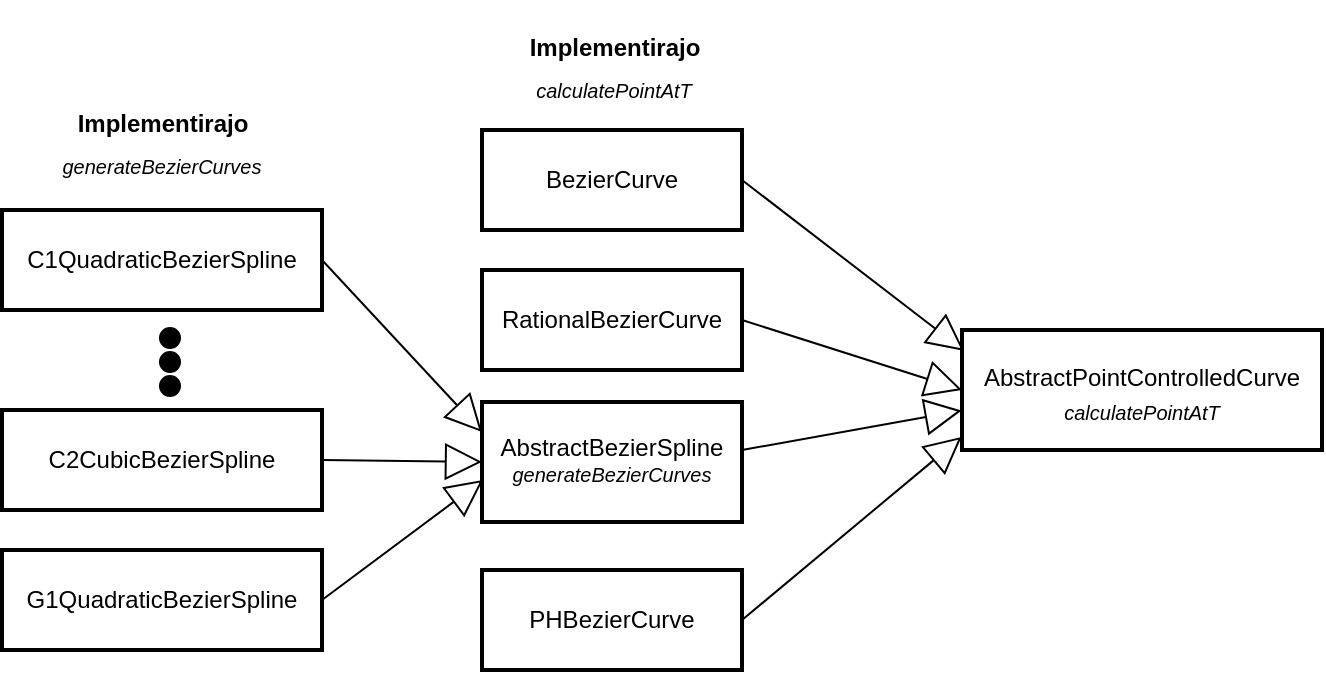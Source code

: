 <mxfile version="24.7.13">
  <diagram name="Page-1" id="CvhjbtxJpAnkuYpp8DQP">
    <mxGraphModel dx="1766" dy="1551" grid="1" gridSize="10" guides="1" tooltips="1" connect="1" arrows="1" fold="1" page="1" pageScale="1" pageWidth="827" pageHeight="583" math="0" shadow="0">
      <root>
        <mxCell id="0" />
        <mxCell id="1" parent="0" />
        <mxCell id="L792V39x15litVdkWeOh-18" value="BezierCurve" style="whiteSpace=wrap;strokeWidth=2;verticalAlign=middle;" parent="1" vertex="1">
          <mxGeometry x="-490" y="-500" width="130" height="50" as="geometry" />
        </mxCell>
        <mxCell id="L792V39x15litVdkWeOh-23" value="AbstractPointControlledCurve&#xa;" style="strokeWidth=2;textShadow=0;fontStyle=0" parent="1" vertex="1">
          <mxGeometry x="-250" y="-400" width="180" height="60" as="geometry" />
        </mxCell>
        <mxCell id="wIcexeNxMYov8hJtN3G0-4" value="RationalBezierCurve" style="whiteSpace=wrap;strokeWidth=2;verticalAlign=middle;" vertex="1" parent="1">
          <mxGeometry x="-490" y="-430" width="130" height="50" as="geometry" />
        </mxCell>
        <mxCell id="wIcexeNxMYov8hJtN3G0-5" value="PHBezierCurve" style="whiteSpace=wrap;strokeWidth=2;verticalAlign=middle;" vertex="1" parent="1">
          <mxGeometry x="-490" y="-280" width="130" height="50" as="geometry" />
        </mxCell>
        <mxCell id="wIcexeNxMYov8hJtN3G0-6" value="AbstractBezierSpline&#xa;" style="whiteSpace=wrap;strokeWidth=2;verticalAlign=middle;" vertex="1" parent="1">
          <mxGeometry x="-490" y="-364" width="130" height="60" as="geometry" />
        </mxCell>
        <mxCell id="wIcexeNxMYov8hJtN3G0-12" value="" style="endArrow=block;endSize=16;endFill=0;html=1;rounded=0;entryX=0.006;entryY=0.174;entryDx=0;entryDy=0;exitX=1;exitY=0.5;exitDx=0;exitDy=0;entryPerimeter=0;" edge="1" parent="1" source="L792V39x15litVdkWeOh-18" target="L792V39x15litVdkWeOh-23">
          <mxGeometry width="160" relative="1" as="geometry">
            <mxPoint x="-460" y="-420" as="sourcePoint" />
            <mxPoint x="-300" y="-420" as="targetPoint" />
          </mxGeometry>
        </mxCell>
        <mxCell id="wIcexeNxMYov8hJtN3G0-13" value="" style="endArrow=block;endSize=16;endFill=0;html=1;rounded=0;entryX=0;entryY=0.5;entryDx=0;entryDy=0;exitX=1;exitY=0.5;exitDx=0;exitDy=0;" edge="1" parent="1" source="wIcexeNxMYov8hJtN3G0-4" target="L792V39x15litVdkWeOh-23">
          <mxGeometry width="160" relative="1" as="geometry">
            <mxPoint x="-350" y="-380" as="sourcePoint" />
            <mxPoint x="-240" y="-283" as="targetPoint" />
          </mxGeometry>
        </mxCell>
        <mxCell id="wIcexeNxMYov8hJtN3G0-14" value="" style="endArrow=block;endSize=16;endFill=0;html=1;rounded=0;entryX=-0.001;entryY=0.671;entryDx=0;entryDy=0;exitX=1;exitY=0.5;exitDx=0;exitDy=0;entryPerimeter=0;" edge="1" parent="1" target="L792V39x15litVdkWeOh-23">
          <mxGeometry width="160" relative="1" as="geometry">
            <mxPoint x="-360" y="-340" as="sourcePoint" />
            <mxPoint x="-250" y="-243" as="targetPoint" />
          </mxGeometry>
        </mxCell>
        <mxCell id="wIcexeNxMYov8hJtN3G0-15" value="" style="endArrow=block;endSize=16;endFill=0;html=1;rounded=0;exitX=1;exitY=0.5;exitDx=0;exitDy=0;entryX=-0.001;entryY=0.891;entryDx=0;entryDy=0;entryPerimeter=0;" edge="1" parent="1" source="wIcexeNxMYov8hJtN3G0-5" target="L792V39x15litVdkWeOh-23">
          <mxGeometry width="160" relative="1" as="geometry">
            <mxPoint x="-330" y="-310" as="sourcePoint" />
            <mxPoint x="-260" y="-330" as="targetPoint" />
          </mxGeometry>
        </mxCell>
        <mxCell id="wIcexeNxMYov8hJtN3G0-16" value="C1QuadraticBezierSpline" style="whiteSpace=wrap;strokeWidth=2;verticalAlign=middle;" vertex="1" parent="1">
          <mxGeometry x="-730" y="-460" width="160" height="50" as="geometry" />
        </mxCell>
        <mxCell id="wIcexeNxMYov8hJtN3G0-17" value="C2CubicBezierSpline" style="whiteSpace=wrap;strokeWidth=2;verticalAlign=middle;" vertex="1" parent="1">
          <mxGeometry x="-730" y="-360" width="160" height="50" as="geometry" />
        </mxCell>
        <mxCell id="wIcexeNxMYov8hJtN3G0-18" value="G1QuadraticBezierSpline" style="whiteSpace=wrap;strokeWidth=2;verticalAlign=middle;" vertex="1" parent="1">
          <mxGeometry x="-730" y="-290" width="160" height="50" as="geometry" />
        </mxCell>
        <mxCell id="wIcexeNxMYov8hJtN3G0-19" value="" style="endArrow=block;endSize=16;endFill=0;html=1;rounded=0;entryX=0;entryY=0.25;entryDx=0;entryDy=0;exitX=1;exitY=0.5;exitDx=0;exitDy=0;" edge="1" parent="1" source="wIcexeNxMYov8hJtN3G0-16" target="wIcexeNxMYov8hJtN3G0-6">
          <mxGeometry width="160" relative="1" as="geometry">
            <mxPoint x="-580" y="-474" as="sourcePoint" />
            <mxPoint x="-469" y="-380" as="targetPoint" />
          </mxGeometry>
        </mxCell>
        <mxCell id="wIcexeNxMYov8hJtN3G0-20" value="" style="endArrow=block;endSize=16;endFill=0;html=1;rounded=0;entryX=0;entryY=0.5;entryDx=0;entryDy=0;exitX=1;exitY=0.5;exitDx=0;exitDy=0;" edge="1" parent="1" source="wIcexeNxMYov8hJtN3G0-17" target="wIcexeNxMYov8hJtN3G0-6">
          <mxGeometry width="160" relative="1" as="geometry">
            <mxPoint x="-580" y="-340" as="sourcePoint" />
            <mxPoint x="-500" y="-273" as="targetPoint" />
          </mxGeometry>
        </mxCell>
        <mxCell id="wIcexeNxMYov8hJtN3G0-21" value="" style="endArrow=block;endSize=16;endFill=0;html=1;rounded=0;entryX=0.004;entryY=0.65;entryDx=0;entryDy=0;exitX=1;exitY=0.5;exitDx=0;exitDy=0;entryPerimeter=0;" edge="1" parent="1" source="wIcexeNxMYov8hJtN3G0-18" target="wIcexeNxMYov8hJtN3G0-6">
          <mxGeometry width="160" relative="1" as="geometry">
            <mxPoint x="-560" y="-260" as="sourcePoint" />
            <mxPoint x="-480" y="-250" as="targetPoint" />
          </mxGeometry>
        </mxCell>
        <mxCell id="wIcexeNxMYov8hJtN3G0-22" value="" style="ellipse;whiteSpace=wrap;html=1;fillColor=#000000;" vertex="1" parent="1">
          <mxGeometry x="-651" y="-401" width="10" height="10" as="geometry" />
        </mxCell>
        <mxCell id="wIcexeNxMYov8hJtN3G0-27" value="" style="ellipse;whiteSpace=wrap;html=1;fillColor=#000000;" vertex="1" parent="1">
          <mxGeometry x="-651" y="-389" width="10" height="10" as="geometry" />
        </mxCell>
        <mxCell id="wIcexeNxMYov8hJtN3G0-28" value="" style="ellipse;whiteSpace=wrap;html=1;fillColor=#000000;" vertex="1" parent="1">
          <mxGeometry x="-651" y="-377" width="10" height="10" as="geometry" />
        </mxCell>
        <mxCell id="wIcexeNxMYov8hJtN3G0-29" value="&lt;font style=&quot;font-size: 10px;&quot;&gt;&lt;i&gt;calculatePointAtT&lt;/i&gt;&lt;/font&gt;" style="text;html=1;align=center;verticalAlign=middle;whiteSpace=wrap;rounded=0;" vertex="1" parent="1">
          <mxGeometry x="-190" y="-374" width="60" height="30" as="geometry" />
        </mxCell>
        <mxCell id="wIcexeNxMYov8hJtN3G0-31" value="&lt;font style=&quot;font-size: 10px;&quot;&gt;&lt;i&gt;generateBezierCurves&lt;/i&gt;&lt;/font&gt;" style="text;html=1;align=center;verticalAlign=middle;whiteSpace=wrap;rounded=0;" vertex="1" parent="1">
          <mxGeometry x="-455" y="-343" width="60" height="30" as="geometry" />
        </mxCell>
        <mxCell id="wIcexeNxMYov8hJtN3G0-32" value="&lt;font style=&quot;font-size: 10px;&quot;&gt;&lt;i&gt;calculatePointAtT&lt;/i&gt;&lt;/font&gt;" style="text;html=1;align=center;verticalAlign=middle;whiteSpace=wrap;rounded=0;" vertex="1" parent="1">
          <mxGeometry x="-454" y="-535" width="60" height="30" as="geometry" />
        </mxCell>
        <mxCell id="wIcexeNxMYov8hJtN3G0-34" value="&lt;font style=&quot;font-size: 12px;&quot;&gt;Implementirajo&lt;/font&gt;" style="text;strokeColor=none;fillColor=none;html=1;fontSize=24;fontStyle=1;verticalAlign=middle;align=center;" vertex="1" parent="1">
          <mxGeometry x="-479" y="-565" width="110" height="40" as="geometry" />
        </mxCell>
        <mxCell id="wIcexeNxMYov8hJtN3G0-35" value="&lt;font style=&quot;font-size: 10px;&quot;&gt;&lt;i&gt;generateBezierCurves&lt;/i&gt;&lt;/font&gt;" style="text;html=1;align=center;verticalAlign=middle;whiteSpace=wrap;rounded=0;" vertex="1" parent="1">
          <mxGeometry x="-680" y="-497" width="60" height="30" as="geometry" />
        </mxCell>
        <mxCell id="wIcexeNxMYov8hJtN3G0-36" value="&lt;font style=&quot;font-size: 12px;&quot;&gt;Implementirajo&lt;/font&gt;" style="text;strokeColor=none;fillColor=none;html=1;fontSize=24;fontStyle=1;verticalAlign=middle;align=center;" vertex="1" parent="1">
          <mxGeometry x="-705" y="-527" width="110" height="40" as="geometry" />
        </mxCell>
      </root>
    </mxGraphModel>
  </diagram>
</mxfile>

